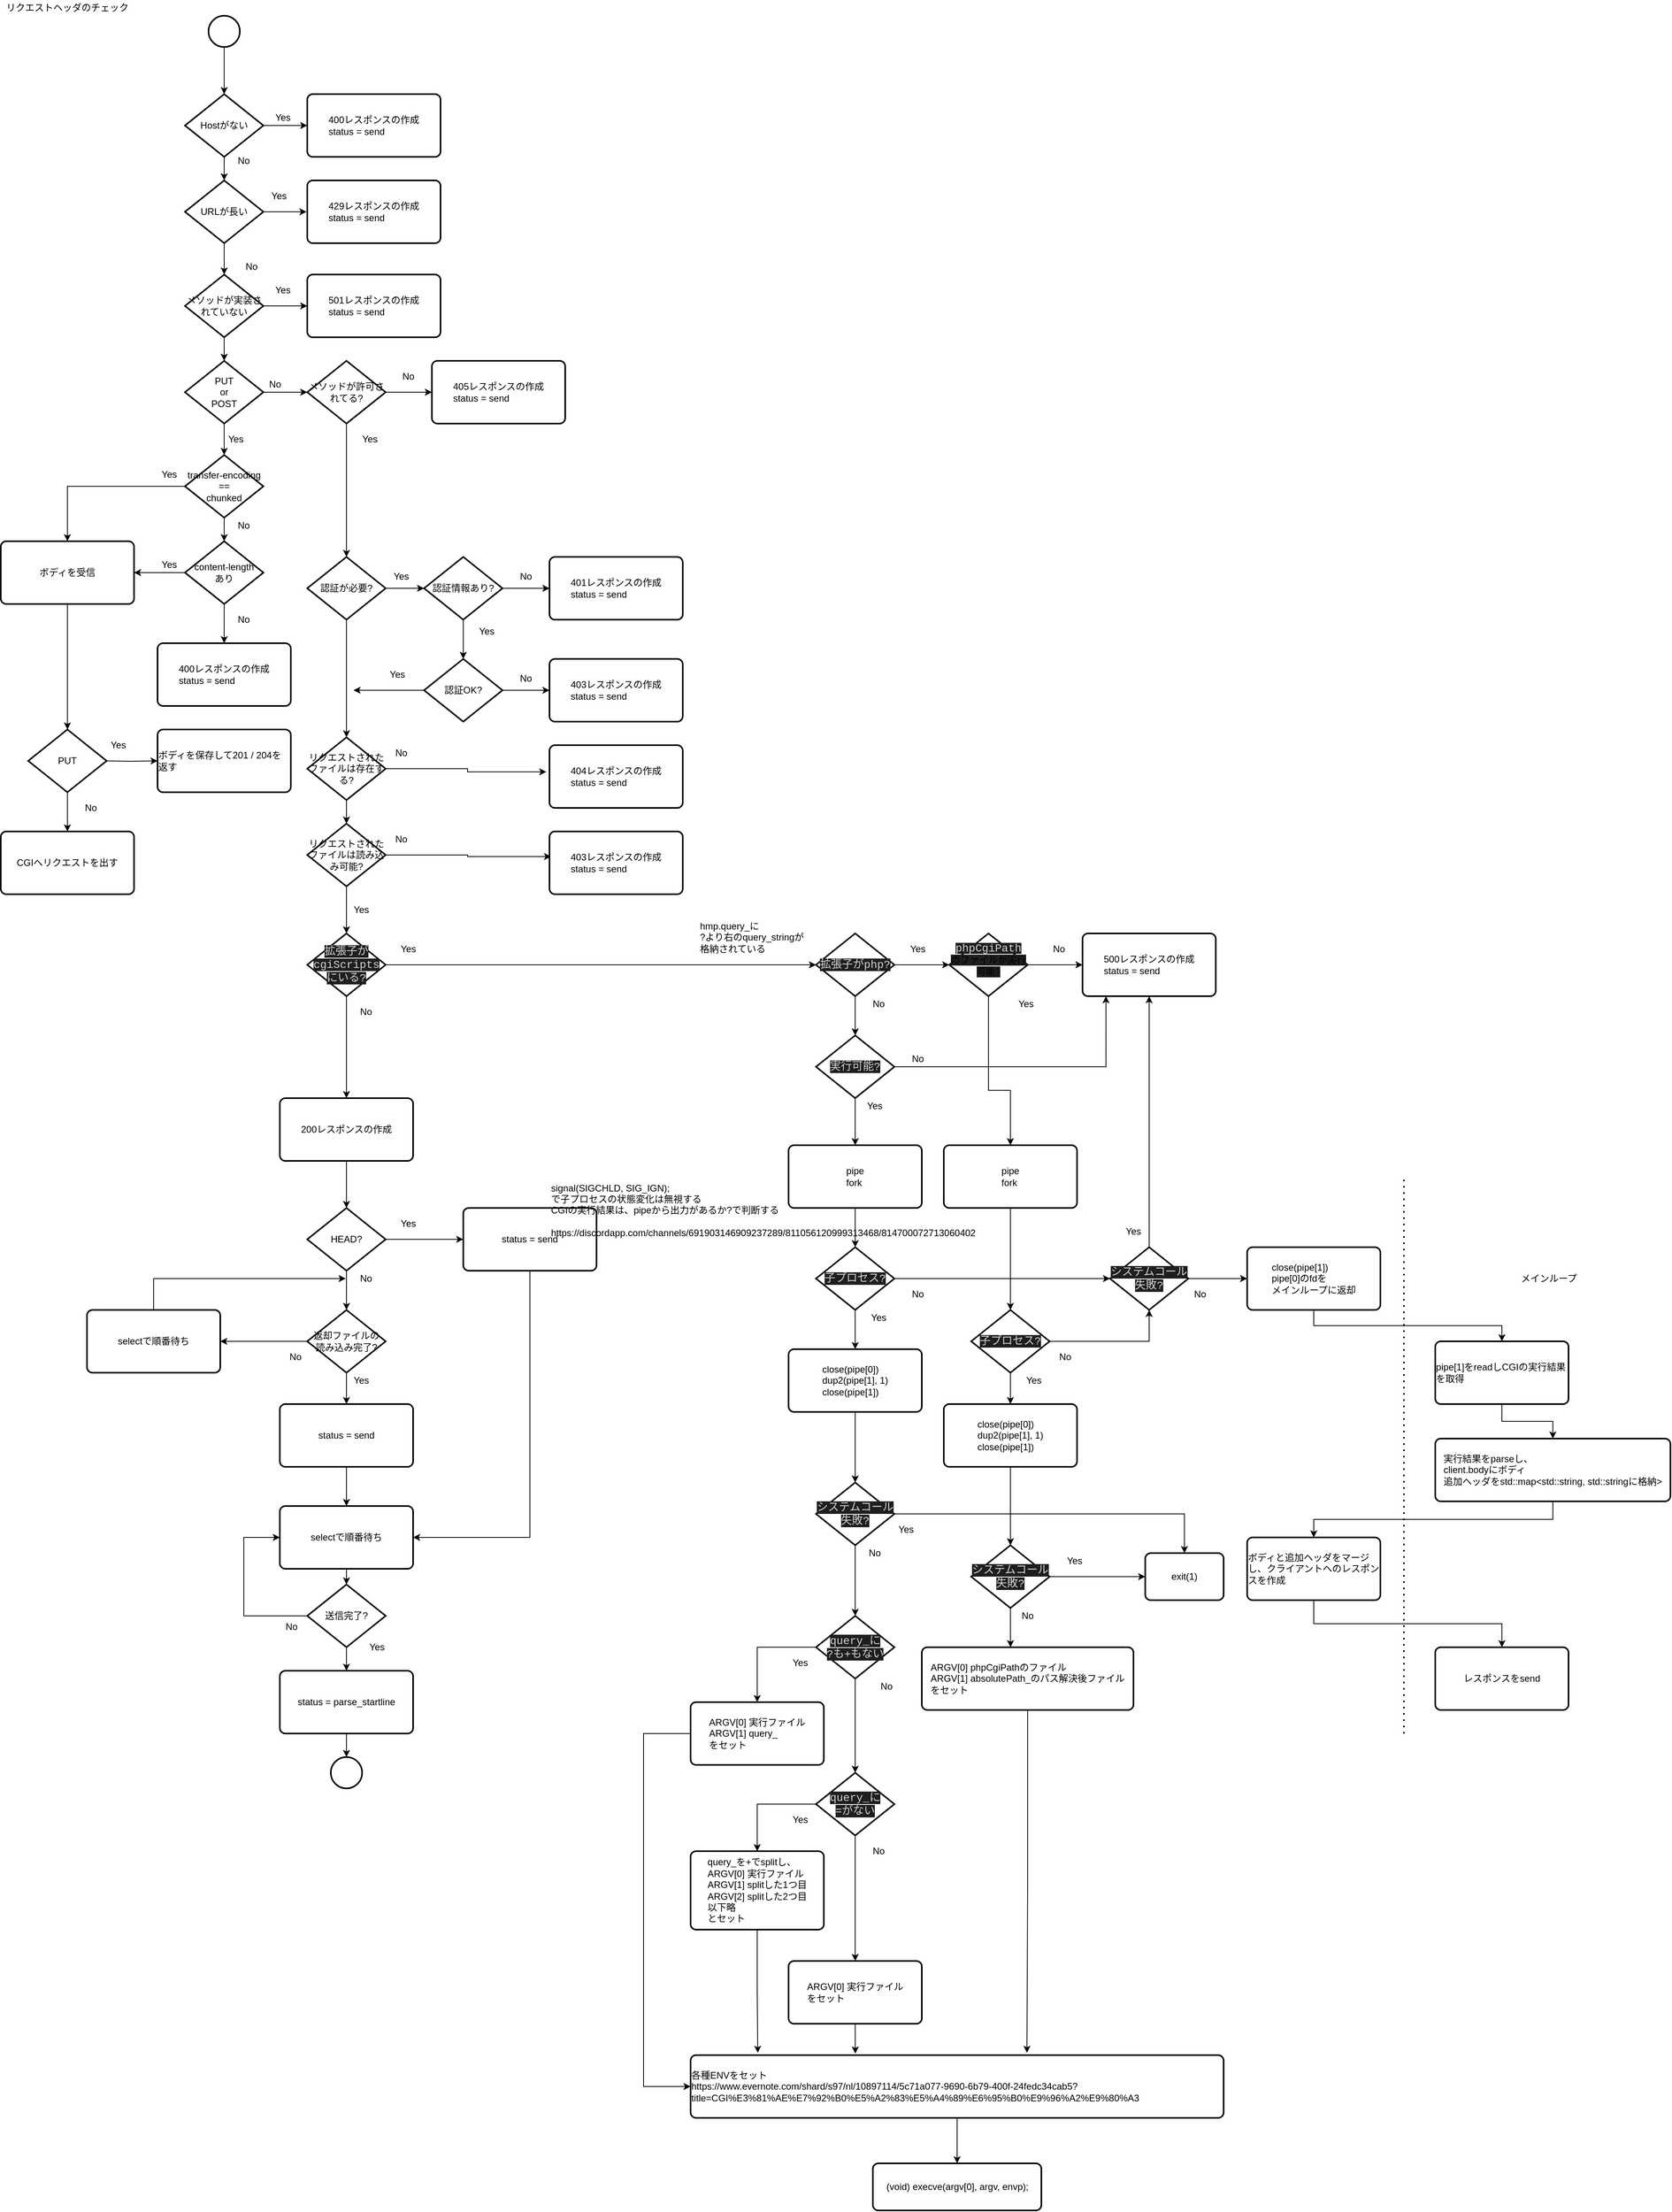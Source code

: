 <mxfile>
    <diagram id="7Dp7fj-q-drOkYfYIY8g" name="ページ1">
        <mxGraphModel dx="534" dy="732" grid="1" gridSize="10" guides="1" tooltips="1" connect="1" arrows="1" fold="1" page="1" pageScale="1" pageWidth="827" pageHeight="1169" math="0" shadow="0">
            <root>
                <mxCell id="0"/>
                <mxCell id="1" parent="0"/>
                <mxCell id="5" style="edgeStyle=orthogonalEdgeStyle;rounded=0;orthogonalLoop=1;jettySize=auto;html=1;exitX=0.5;exitY=1;exitDx=0;exitDy=0;exitPerimeter=0;entryX=0.5;entryY=0;entryDx=0;entryDy=0;" parent="1" source="6" edge="1">
                    <mxGeometry relative="1" as="geometry">
                        <mxPoint x="1135" y="240" as="targetPoint"/>
                    </mxGeometry>
                </mxCell>
                <mxCell id="31" style="edgeStyle=orthogonalEdgeStyle;rounded=0;orthogonalLoop=1;jettySize=auto;html=1;entryX=0;entryY=0.5;entryDx=0;entryDy=0;" parent="1" source="6" target="30" edge="1">
                    <mxGeometry relative="1" as="geometry"/>
                </mxCell>
                <mxCell id="6" value="Hostがない" style="strokeWidth=2;html=1;shape=mxgraph.flowchart.decision;whiteSpace=wrap;" parent="1" vertex="1">
                    <mxGeometry x="1085" y="130" width="100" height="80" as="geometry"/>
                </mxCell>
                <mxCell id="9" style="edgeStyle=orthogonalEdgeStyle;rounded=0;orthogonalLoop=1;jettySize=auto;html=1;exitX=1;exitY=0.5;exitDx=0;exitDy=0;exitPerimeter=0;entryX=0;entryY=0.5;entryDx=0;entryDy=0;" parent="1" source="11" edge="1">
                    <mxGeometry relative="1" as="geometry">
                        <mxPoint x="1241" y="510" as="targetPoint"/>
                    </mxGeometry>
                </mxCell>
                <mxCell id="10" style="edgeStyle=orthogonalEdgeStyle;rounded=0;orthogonalLoop=1;jettySize=auto;html=1;exitX=0.5;exitY=1;exitDx=0;exitDy=0;exitPerimeter=0;entryX=0.5;entryY=0;entryDx=0;entryDy=0;entryPerimeter=0;" parent="1" source="11" target="22" edge="1">
                    <mxGeometry relative="1" as="geometry"/>
                </mxCell>
                <mxCell id="11" value="PUT&lt;br&gt;or&lt;br&gt;POST" style="strokeWidth=2;html=1;shape=mxgraph.flowchart.decision;whiteSpace=wrap;" parent="1" vertex="1">
                    <mxGeometry x="1085" y="470" width="100" height="80" as="geometry"/>
                </mxCell>
                <mxCell id="12" value="Yes" style="text;html=1;strokeColor=none;fillColor=none;align=center;verticalAlign=middle;whiteSpace=wrap;rounded=0;" parent="1" vertex="1">
                    <mxGeometry x="1045" y="605" width="40" height="20" as="geometry"/>
                </mxCell>
                <mxCell id="14" value="No" style="text;html=1;strokeColor=none;fillColor=none;align=center;verticalAlign=middle;whiteSpace=wrap;rounded=0;" parent="1" vertex="1">
                    <mxGeometry x="1140" y="670" width="40" height="20" as="geometry"/>
                </mxCell>
                <mxCell id="15" value="&lt;div style=&quot;text-align: left&quot;&gt;ボディを保存して201 / 204を返す&lt;/div&gt;" style="rounded=1;whiteSpace=wrap;html=1;absoluteArcSize=1;arcSize=14;strokeWidth=2;" parent="1" vertex="1">
                    <mxGeometry x="1050" y="940" width="170" height="80" as="geometry"/>
                </mxCell>
                <mxCell id="16" value="Yes" style="text;html=1;strokeColor=none;fillColor=none;align=center;verticalAlign=middle;whiteSpace=wrap;rounded=0;" parent="1" vertex="1">
                    <mxGeometry x="1190" y="150" width="40" height="20" as="geometry"/>
                </mxCell>
                <mxCell id="17" value="No" style="text;html=1;strokeColor=none;fillColor=none;align=center;verticalAlign=middle;whiteSpace=wrap;rounded=0;" parent="1" vertex="1">
                    <mxGeometry x="1140" y="205" width="40" height="20" as="geometry"/>
                </mxCell>
                <mxCell id="20" style="edgeStyle=orthogonalEdgeStyle;rounded=0;orthogonalLoop=1;jettySize=auto;html=1;entryX=0;entryY=0.5;entryDx=0;entryDy=0;" parent="1" target="15" edge="1">
                    <mxGeometry relative="1" as="geometry">
                        <mxPoint x="980" y="980" as="sourcePoint"/>
                    </mxGeometry>
                </mxCell>
                <mxCell id="21" style="edgeStyle=orthogonalEdgeStyle;rounded=0;orthogonalLoop=1;jettySize=auto;html=1;entryX=0.5;entryY=0;entryDx=0;entryDy=0;" parent="1" source="22" target="23" edge="1">
                    <mxGeometry relative="1" as="geometry"/>
                </mxCell>
                <mxCell id="33" style="edgeStyle=orthogonalEdgeStyle;rounded=0;orthogonalLoop=1;jettySize=auto;html=1;exitX=0.5;exitY=1;exitDx=0;exitDy=0;exitPerimeter=0;entryX=0.5;entryY=0;entryDx=0;entryDy=0;entryPerimeter=0;" parent="1" source="22" target="32" edge="1">
                    <mxGeometry relative="1" as="geometry"/>
                </mxCell>
                <mxCell id="22" value="transfer-encoding&lt;br&gt;==&lt;br&gt;chunked" style="strokeWidth=2;html=1;shape=mxgraph.flowchart.decision;whiteSpace=wrap;" parent="1" vertex="1">
                    <mxGeometry x="1085" y="590" width="100" height="80" as="geometry"/>
                </mxCell>
                <mxCell id="41" style="edgeStyle=orthogonalEdgeStyle;rounded=0;orthogonalLoop=1;jettySize=auto;html=1;exitX=0.5;exitY=1;exitDx=0;exitDy=0;entryX=0.5;entryY=0;entryDx=0;entryDy=0;entryPerimeter=0;" parent="1" source="23" target="40" edge="1">
                    <mxGeometry relative="1" as="geometry"/>
                </mxCell>
                <mxCell id="23" value="&lt;div style=&quot;text-align: left&quot;&gt;ボディを受信&lt;/div&gt;" style="rounded=1;whiteSpace=wrap;html=1;absoluteArcSize=1;arcSize=14;strokeWidth=2;" parent="1" vertex="1">
                    <mxGeometry x="850" y="700" width="170" height="80" as="geometry"/>
                </mxCell>
                <mxCell id="24" value="Yes" style="text;html=1;strokeColor=none;fillColor=none;align=center;verticalAlign=middle;whiteSpace=wrap;rounded=0;" parent="1" vertex="1">
                    <mxGeometry x="1130" y="560" width="40" height="20" as="geometry"/>
                </mxCell>
                <mxCell id="25" value="No" style="text;html=1;strokeColor=none;fillColor=none;align=center;verticalAlign=middle;whiteSpace=wrap;rounded=0;" parent="1" vertex="1">
                    <mxGeometry x="1180" y="490" width="40" height="20" as="geometry"/>
                </mxCell>
                <mxCell id="26" value="リクエストヘッダのチェック" style="text;html=1;strokeColor=none;fillColor=none;align=center;verticalAlign=middle;whiteSpace=wrap;rounded=0;" parent="1" vertex="1">
                    <mxGeometry x="850" y="10" width="170" height="20" as="geometry"/>
                </mxCell>
                <mxCell id="29" style="edgeStyle=orthogonalEdgeStyle;rounded=0;orthogonalLoop=1;jettySize=auto;html=1;exitX=0.5;exitY=1;exitDx=0;exitDy=0;exitPerimeter=0;entryX=0.5;entryY=0;entryDx=0;entryDy=0;entryPerimeter=0;" parent="1" source="27" target="6" edge="1">
                    <mxGeometry relative="1" as="geometry"/>
                </mxCell>
                <mxCell id="27" value="" style="strokeWidth=2;html=1;shape=mxgraph.flowchart.start_2;whiteSpace=wrap;" parent="1" vertex="1">
                    <mxGeometry x="1115" y="30" width="40" height="40" as="geometry"/>
                </mxCell>
                <mxCell id="30" value="&lt;div style=&quot;text-align: left&quot;&gt;400レスポンスの作成&lt;/div&gt;&lt;div style=&quot;text-align: left&quot;&gt;status =&amp;nbsp;send&lt;/div&gt;" style="rounded=1;whiteSpace=wrap;html=1;absoluteArcSize=1;arcSize=14;strokeWidth=2;" parent="1" vertex="1">
                    <mxGeometry x="1241" y="130" width="170" height="80" as="geometry"/>
                </mxCell>
                <mxCell id="34" style="edgeStyle=orthogonalEdgeStyle;rounded=0;orthogonalLoop=1;jettySize=auto;html=1;exitX=0;exitY=0.5;exitDx=0;exitDy=0;exitPerimeter=0;entryX=1;entryY=0.5;entryDx=0;entryDy=0;" parent="1" source="32" target="23" edge="1">
                    <mxGeometry relative="1" as="geometry"/>
                </mxCell>
                <mxCell id="38" style="edgeStyle=orthogonalEdgeStyle;rounded=0;orthogonalLoop=1;jettySize=auto;html=1;exitX=0.5;exitY=1;exitDx=0;exitDy=0;exitPerimeter=0;entryX=0.5;entryY=0;entryDx=0;entryDy=0;" parent="1" source="32" target="37" edge="1">
                    <mxGeometry relative="1" as="geometry"/>
                </mxCell>
                <mxCell id="32" value="content-length&lt;br&gt;あり" style="strokeWidth=2;html=1;shape=mxgraph.flowchart.decision;whiteSpace=wrap;" parent="1" vertex="1">
                    <mxGeometry x="1085" y="700" width="100" height="80" as="geometry"/>
                </mxCell>
                <mxCell id="35" value="Yes" style="text;html=1;strokeColor=none;fillColor=none;align=center;verticalAlign=middle;whiteSpace=wrap;rounded=0;" parent="1" vertex="1">
                    <mxGeometry x="1045" y="720" width="40" height="20" as="geometry"/>
                </mxCell>
                <mxCell id="36" value="No" style="text;html=1;strokeColor=none;fillColor=none;align=center;verticalAlign=middle;whiteSpace=wrap;rounded=0;" parent="1" vertex="1">
                    <mxGeometry x="1140" y="790" width="40" height="20" as="geometry"/>
                </mxCell>
                <mxCell id="37" value="&lt;div style=&quot;text-align: left&quot;&gt;400レスポンスの作成&lt;/div&gt;&lt;div style=&quot;text-align: left&quot;&gt;status =&amp;nbsp;send&lt;/div&gt;" style="rounded=1;whiteSpace=wrap;html=1;absoluteArcSize=1;arcSize=14;strokeWidth=2;" parent="1" vertex="1">
                    <mxGeometry x="1050" y="830" width="170" height="80" as="geometry"/>
                </mxCell>
                <mxCell id="44" style="edgeStyle=orthogonalEdgeStyle;rounded=0;orthogonalLoop=1;jettySize=auto;html=1;exitX=0.5;exitY=1;exitDx=0;exitDy=0;exitPerimeter=0;" parent="1" source="40" edge="1">
                    <mxGeometry relative="1" as="geometry">
                        <mxPoint x="935" y="1070" as="targetPoint"/>
                    </mxGeometry>
                </mxCell>
                <mxCell id="40" value="PUT" style="strokeWidth=2;html=1;shape=mxgraph.flowchart.decision;whiteSpace=wrap;" parent="1" vertex="1">
                    <mxGeometry x="885" y="940" width="100" height="80" as="geometry"/>
                </mxCell>
                <mxCell id="42" value="Yes" style="text;html=1;strokeColor=none;fillColor=none;align=center;verticalAlign=middle;whiteSpace=wrap;rounded=0;" parent="1" vertex="1">
                    <mxGeometry x="980" y="950" width="40" height="20" as="geometry"/>
                </mxCell>
                <mxCell id="43" value="No" style="text;html=1;strokeColor=none;fillColor=none;align=center;verticalAlign=middle;whiteSpace=wrap;rounded=0;" parent="1" vertex="1">
                    <mxGeometry x="945" y="1030" width="40" height="20" as="geometry"/>
                </mxCell>
                <mxCell id="45" value="&lt;div style=&quot;text-align: left&quot;&gt;CGIへリクエストを出す&lt;/div&gt;" style="rounded=1;whiteSpace=wrap;html=1;absoluteArcSize=1;arcSize=14;strokeWidth=2;" parent="1" vertex="1">
                    <mxGeometry x="850" y="1070" width="170" height="80" as="geometry"/>
                </mxCell>
                <mxCell id="89" style="edgeStyle=orthogonalEdgeStyle;rounded=0;orthogonalLoop=1;jettySize=auto;html=1;exitX=0.5;exitY=1;exitDx=0;exitDy=0;exitPerimeter=0;" parent="1" source="55" target="88" edge="1">
                    <mxGeometry relative="1" as="geometry"/>
                </mxCell>
                <mxCell id="55" value="認証が必要?" style="strokeWidth=2;html=1;shape=mxgraph.flowchart.decision;whiteSpace=wrap;" parent="1" vertex="1">
                    <mxGeometry x="1241" y="720" width="100" height="80" as="geometry"/>
                </mxCell>
                <mxCell id="56" value="&lt;div style=&quot;text-align: left&quot;&gt;401レスポンスの作成&lt;/div&gt;&lt;div style=&quot;text-align: left&quot;&gt;status =&amp;nbsp;send&lt;/div&gt;" style="rounded=1;whiteSpace=wrap;html=1;absoluteArcSize=1;arcSize=14;strokeWidth=2;" parent="1" vertex="1">
                    <mxGeometry x="1550" y="720" width="170" height="80" as="geometry"/>
                </mxCell>
                <mxCell id="63" style="edgeStyle=orthogonalEdgeStyle;rounded=0;orthogonalLoop=1;jettySize=auto;html=1;exitX=1;exitY=0.5;exitDx=0;exitDy=0;exitPerimeter=0;entryX=0;entryY=0.5;entryDx=0;entryDy=0;" parent="1" source="58" target="56" edge="1">
                    <mxGeometry relative="1" as="geometry"/>
                </mxCell>
                <mxCell id="66" style="edgeStyle=orthogonalEdgeStyle;rounded=0;orthogonalLoop=1;jettySize=auto;html=1;exitX=0.5;exitY=1;exitDx=0;exitDy=0;exitPerimeter=0;entryX=0.5;entryY=0;entryDx=0;entryDy=0;entryPerimeter=0;" parent="1" source="58" target="65" edge="1">
                    <mxGeometry relative="1" as="geometry"/>
                </mxCell>
                <mxCell id="58" value="認証情報あり?" style="strokeWidth=2;html=1;shape=mxgraph.flowchart.decision;whiteSpace=wrap;" parent="1" vertex="1">
                    <mxGeometry x="1390" y="720" width="100" height="80" as="geometry"/>
                </mxCell>
                <mxCell id="61" value="" style="edgeStyle=orthogonalEdgeStyle;rounded=0;orthogonalLoop=1;jettySize=auto;html=1;" parent="1" source="55" target="58" edge="1">
                    <mxGeometry relative="1" as="geometry"/>
                </mxCell>
                <mxCell id="60" value="Yes" style="text;html=1;strokeColor=none;fillColor=none;align=center;verticalAlign=middle;whiteSpace=wrap;rounded=0;" parent="1" vertex="1">
                    <mxGeometry x="1341" y="735" width="40" height="20" as="geometry"/>
                </mxCell>
                <mxCell id="62" value="No" style="text;html=1;strokeColor=none;fillColor=none;align=center;verticalAlign=middle;whiteSpace=wrap;rounded=0;" parent="1" vertex="1">
                    <mxGeometry x="1500" y="735" width="40" height="20" as="geometry"/>
                </mxCell>
                <mxCell id="64" value="Yes" style="text;html=1;strokeColor=none;fillColor=none;align=center;verticalAlign=middle;whiteSpace=wrap;rounded=0;" parent="1" vertex="1">
                    <mxGeometry x="1450" y="805" width="40" height="20" as="geometry"/>
                </mxCell>
                <mxCell id="69" style="edgeStyle=orthogonalEdgeStyle;rounded=0;orthogonalLoop=1;jettySize=auto;html=1;exitX=1;exitY=0.5;exitDx=0;exitDy=0;exitPerimeter=0;entryX=0;entryY=0.5;entryDx=0;entryDy=0;" parent="1" source="65" target="68" edge="1">
                    <mxGeometry relative="1" as="geometry"/>
                </mxCell>
                <mxCell id="132" style="edgeStyle=orthogonalEdgeStyle;rounded=0;orthogonalLoop=1;jettySize=auto;html=1;exitX=0;exitY=0.5;exitDx=0;exitDy=0;exitPerimeter=0;" parent="1" source="65" edge="1">
                    <mxGeometry relative="1" as="geometry">
                        <mxPoint x="1300" y="890" as="targetPoint"/>
                    </mxGeometry>
                </mxCell>
                <mxCell id="65" value="認証OK?" style="strokeWidth=2;html=1;shape=mxgraph.flowchart.decision;whiteSpace=wrap;" parent="1" vertex="1">
                    <mxGeometry x="1390" y="850" width="100" height="80" as="geometry"/>
                </mxCell>
                <mxCell id="67" value="No" style="text;html=1;strokeColor=none;fillColor=none;align=center;verticalAlign=middle;whiteSpace=wrap;rounded=0;" parent="1" vertex="1">
                    <mxGeometry x="1500" y="865" width="40" height="20" as="geometry"/>
                </mxCell>
                <mxCell id="68" value="&lt;div style=&quot;text-align: left&quot;&gt;403レスポンスの作成&lt;/div&gt;&lt;div style=&quot;text-align: left&quot;&gt;status =&amp;nbsp;send&lt;/div&gt;" style="rounded=1;whiteSpace=wrap;html=1;absoluteArcSize=1;arcSize=14;strokeWidth=2;" parent="1" vertex="1">
                    <mxGeometry x="1550" y="850" width="170" height="80" as="geometry"/>
                </mxCell>
                <mxCell id="73" style="edgeStyle=orthogonalEdgeStyle;rounded=0;orthogonalLoop=1;jettySize=auto;html=1;exitX=1;exitY=0.5;exitDx=0;exitDy=0;exitPerimeter=0;entryX=0;entryY=0.5;entryDx=0;entryDy=0;" parent="1" source="70" target="72" edge="1">
                    <mxGeometry relative="1" as="geometry"/>
                </mxCell>
                <mxCell id="80" style="edgeStyle=orthogonalEdgeStyle;rounded=0;orthogonalLoop=1;jettySize=auto;html=1;exitX=0.5;exitY=1;exitDx=0;exitDy=0;exitPerimeter=0;entryX=0.5;entryY=0;entryDx=0;entryDy=0;entryPerimeter=0;" parent="1" source="70" target="55" edge="1">
                    <mxGeometry relative="1" as="geometry">
                        <mxPoint x="1291" y="580" as="targetPoint"/>
                    </mxGeometry>
                </mxCell>
                <mxCell id="70" value="メソッドが許可されてる?" style="strokeWidth=2;html=1;shape=mxgraph.flowchart.decision;whiteSpace=wrap;" parent="1" vertex="1">
                    <mxGeometry x="1241" y="470" width="100" height="80" as="geometry"/>
                </mxCell>
                <mxCell id="71" value="No" style="text;html=1;strokeColor=none;fillColor=none;align=center;verticalAlign=middle;whiteSpace=wrap;rounded=0;" parent="1" vertex="1">
                    <mxGeometry x="1350" y="480" width="40" height="20" as="geometry"/>
                </mxCell>
                <mxCell id="72" value="&lt;div style=&quot;text-align: left&quot;&gt;405レスポンスの作成&lt;/div&gt;&lt;div style=&quot;text-align: left&quot;&gt;status =&amp;nbsp;send&lt;/div&gt;" style="rounded=1;whiteSpace=wrap;html=1;absoluteArcSize=1;arcSize=14;strokeWidth=2;" parent="1" vertex="1">
                    <mxGeometry x="1400" y="470" width="170" height="80" as="geometry"/>
                </mxCell>
                <mxCell id="78" style="edgeStyle=orthogonalEdgeStyle;rounded=0;orthogonalLoop=1;jettySize=auto;html=1;exitX=1;exitY=0.5;exitDx=0;exitDy=0;exitPerimeter=0;" parent="1" source="74" edge="1">
                    <mxGeometry relative="1" as="geometry">
                        <mxPoint x="1240" y="280" as="targetPoint"/>
                    </mxGeometry>
                </mxCell>
                <mxCell id="79" style="edgeStyle=orthogonalEdgeStyle;rounded=0;orthogonalLoop=1;jettySize=auto;html=1;exitX=0.5;exitY=1;exitDx=0;exitDy=0;exitPerimeter=0;" parent="1" source="74" edge="1">
                    <mxGeometry relative="1" as="geometry">
                        <mxPoint x="1135" y="360" as="targetPoint"/>
                    </mxGeometry>
                </mxCell>
                <mxCell id="74" value="URLが長い" style="strokeWidth=2;html=1;shape=mxgraph.flowchart.decision;whiteSpace=wrap;" parent="1" vertex="1">
                    <mxGeometry x="1085" y="240" width="100" height="80" as="geometry"/>
                </mxCell>
                <mxCell id="75" value="&lt;div style=&quot;text-align: left&quot;&gt;429レスポンスの作成&lt;/div&gt;&lt;div style=&quot;text-align: left&quot;&gt;status =&amp;nbsp;send&lt;/div&gt;" style="rounded=1;whiteSpace=wrap;html=1;absoluteArcSize=1;arcSize=14;strokeWidth=2;" parent="1" vertex="1">
                    <mxGeometry x="1241" y="240" width="170" height="80" as="geometry"/>
                </mxCell>
                <mxCell id="76" value="Yes" style="text;html=1;strokeColor=none;fillColor=none;align=center;verticalAlign=middle;whiteSpace=wrap;rounded=0;" parent="1" vertex="1">
                    <mxGeometry x="1185" y="250" width="40" height="20" as="geometry"/>
                </mxCell>
                <mxCell id="85" style="edgeStyle=orthogonalEdgeStyle;rounded=0;orthogonalLoop=1;jettySize=auto;html=1;exitX=1;exitY=0.5;exitDx=0;exitDy=0;exitPerimeter=0;entryX=0;entryY=0.5;entryDx=0;entryDy=0;" parent="1" source="81" target="84" edge="1">
                    <mxGeometry relative="1" as="geometry"/>
                </mxCell>
                <mxCell id="86" style="edgeStyle=orthogonalEdgeStyle;rounded=0;orthogonalLoop=1;jettySize=auto;html=1;exitX=0.5;exitY=1;exitDx=0;exitDy=0;exitPerimeter=0;entryX=0.5;entryY=0;entryDx=0;entryDy=0;entryPerimeter=0;" parent="1" source="81" target="11" edge="1">
                    <mxGeometry relative="1" as="geometry"/>
                </mxCell>
                <mxCell id="81" value="メソッドが実装されていない" style="strokeWidth=2;html=1;shape=mxgraph.flowchart.decision;whiteSpace=wrap;" parent="1" vertex="1">
                    <mxGeometry x="1085" y="360" width="100" height="80" as="geometry"/>
                </mxCell>
                <mxCell id="82" value="Yes" style="text;html=1;strokeColor=none;fillColor=none;align=center;verticalAlign=middle;whiteSpace=wrap;rounded=0;" parent="1" vertex="1">
                    <mxGeometry x="1190" y="370" width="40" height="20" as="geometry"/>
                </mxCell>
                <mxCell id="83" value="No" style="text;html=1;strokeColor=none;fillColor=none;align=center;verticalAlign=middle;whiteSpace=wrap;rounded=0;" parent="1" vertex="1">
                    <mxGeometry x="1150" y="340" width="40" height="20" as="geometry"/>
                </mxCell>
                <mxCell id="84" value="&lt;div style=&quot;text-align: left&quot;&gt;501レスポンスの作成&lt;/div&gt;&lt;div style=&quot;text-align: left&quot;&gt;status =&amp;nbsp;send&lt;/div&gt;" style="rounded=1;whiteSpace=wrap;html=1;absoluteArcSize=1;arcSize=14;strokeWidth=2;" parent="1" vertex="1">
                    <mxGeometry x="1241" y="360" width="170" height="80" as="geometry"/>
                </mxCell>
                <mxCell id="92" style="edgeStyle=orthogonalEdgeStyle;rounded=0;orthogonalLoop=1;jettySize=auto;html=1;exitX=1;exitY=0.5;exitDx=0;exitDy=0;exitPerimeter=0;entryX=-0.024;entryY=0.425;entryDx=0;entryDy=0;entryPerimeter=0;" parent="1" source="88" target="90" edge="1">
                    <mxGeometry relative="1" as="geometry"/>
                </mxCell>
                <mxCell id="93" style="edgeStyle=orthogonalEdgeStyle;rounded=0;orthogonalLoop=1;jettySize=auto;html=1;exitX=0.5;exitY=1;exitDx=0;exitDy=0;exitPerimeter=0;entryX=0.5;entryY=0;entryDx=0;entryDy=0;entryPerimeter=0;" parent="1" source="88" target="91" edge="1">
                    <mxGeometry relative="1" as="geometry"/>
                </mxCell>
                <mxCell id="88" value="リクエストされたファイルは存在する?" style="strokeWidth=2;html=1;shape=mxgraph.flowchart.decision;whiteSpace=wrap;" parent="1" vertex="1">
                    <mxGeometry x="1241" y="950" width="100" height="80" as="geometry"/>
                </mxCell>
                <mxCell id="90" value="&lt;div style=&quot;text-align: left&quot;&gt;404レスポンスの作成&lt;/div&gt;&lt;div style=&quot;text-align: left&quot;&gt;status =&amp;nbsp;send&lt;/div&gt;" style="rounded=1;whiteSpace=wrap;html=1;absoluteArcSize=1;arcSize=14;strokeWidth=2;" parent="1" vertex="1">
                    <mxGeometry x="1550" y="960" width="170" height="80" as="geometry"/>
                </mxCell>
                <mxCell id="97" style="edgeStyle=orthogonalEdgeStyle;rounded=0;orthogonalLoop=1;jettySize=auto;html=1;exitX=1;exitY=0.5;exitDx=0;exitDy=0;exitPerimeter=0;entryX=0.012;entryY=0.4;entryDx=0;entryDy=0;entryPerimeter=0;" parent="1" source="91" target="96" edge="1">
                    <mxGeometry relative="1" as="geometry"/>
                </mxCell>
                <mxCell id="99" style="edgeStyle=orthogonalEdgeStyle;rounded=0;orthogonalLoop=1;jettySize=auto;html=1;exitX=0.5;exitY=1;exitDx=0;exitDy=0;exitPerimeter=0;" parent="1" source="134" target="134" edge="1">
                    <mxGeometry relative="1" as="geometry"/>
                </mxCell>
                <mxCell id="91" value="リクエストされたファイルは読み込み可能?" style="strokeWidth=2;html=1;shape=mxgraph.flowchart.decision;whiteSpace=wrap;" parent="1" vertex="1">
                    <mxGeometry x="1241" y="1060" width="100" height="80" as="geometry"/>
                </mxCell>
                <mxCell id="94" value="No" style="text;html=1;strokeColor=none;fillColor=none;align=center;verticalAlign=middle;whiteSpace=wrap;rounded=0;" parent="1" vertex="1">
                    <mxGeometry x="1341" y="960" width="40" height="20" as="geometry"/>
                </mxCell>
                <mxCell id="95" value="No" style="text;html=1;strokeColor=none;fillColor=none;align=center;verticalAlign=middle;whiteSpace=wrap;rounded=0;" parent="1" vertex="1">
                    <mxGeometry x="1341" y="1070" width="40" height="20" as="geometry"/>
                </mxCell>
                <mxCell id="96" value="&lt;div style=&quot;text-align: left&quot;&gt;403レスポンスの作成&lt;/div&gt;&lt;div style=&quot;text-align: left&quot;&gt;status =&amp;nbsp;send&lt;/div&gt;" style="rounded=1;whiteSpace=wrap;html=1;absoluteArcSize=1;arcSize=14;strokeWidth=2;" parent="1" vertex="1">
                    <mxGeometry x="1550" y="1070" width="170" height="80" as="geometry"/>
                </mxCell>
                <mxCell id="105" style="edgeStyle=orthogonalEdgeStyle;rounded=0;orthogonalLoop=1;jettySize=auto;html=1;exitX=0.5;exitY=1;exitDx=0;exitDy=0;entryX=0.5;entryY=0;entryDx=0;entryDy=0;entryPerimeter=0;" parent="1" source="98" target="124" edge="1">
                    <mxGeometry relative="1" as="geometry">
                        <mxPoint x="1291" y="1570" as="targetPoint"/>
                    </mxGeometry>
                </mxCell>
                <mxCell id="98" value="&lt;div style=&quot;text-align: left&quot;&gt;200レスポンスの作成&lt;/div&gt;" style="rounded=1;whiteSpace=wrap;html=1;absoluteArcSize=1;arcSize=14;strokeWidth=2;" parent="1" vertex="1">
                    <mxGeometry x="1206" y="1410" width="170" height="80" as="geometry"/>
                </mxCell>
                <mxCell id="100" value="Yes" style="text;html=1;strokeColor=none;fillColor=none;align=center;verticalAlign=middle;whiteSpace=wrap;rounded=0;" parent="1" vertex="1">
                    <mxGeometry x="1290" y="1160" width="40" height="20" as="geometry"/>
                </mxCell>
                <mxCell id="107" style="edgeStyle=orthogonalEdgeStyle;rounded=0;orthogonalLoop=1;jettySize=auto;html=1;exitX=0;exitY=0.5;exitDx=0;exitDy=0;exitPerimeter=0;entryX=1;entryY=0.5;entryDx=0;entryDy=0;" parent="1" source="101" target="106" edge="1">
                    <mxGeometry relative="1" as="geometry"/>
                </mxCell>
                <mxCell id="110" style="edgeStyle=orthogonalEdgeStyle;rounded=0;orthogonalLoop=1;jettySize=auto;html=1;exitX=0.5;exitY=1;exitDx=0;exitDy=0;exitPerimeter=0;entryX=0.5;entryY=0;entryDx=0;entryDy=0;" parent="1" source="101" target="109" edge="1">
                    <mxGeometry relative="1" as="geometry"/>
                </mxCell>
                <mxCell id="101" value="返却ファイルの&lt;br&gt;読み込み完了?" style="strokeWidth=2;html=1;shape=mxgraph.flowchart.decision;whiteSpace=wrap;" parent="1" vertex="1">
                    <mxGeometry x="1241" y="1680" width="100" height="80" as="geometry"/>
                </mxCell>
                <mxCell id="102" value="Yes" style="text;html=1;strokeColor=none;fillColor=none;align=center;verticalAlign=middle;whiteSpace=wrap;rounded=0;" parent="1" vertex="1">
                    <mxGeometry x="1290" y="1760" width="40" height="20" as="geometry"/>
                </mxCell>
                <mxCell id="103" value="No" style="text;html=1;strokeColor=none;fillColor=none;align=center;verticalAlign=middle;whiteSpace=wrap;rounded=0;" parent="1" vertex="1">
                    <mxGeometry x="1206" y="1730" width="40" height="20" as="geometry"/>
                </mxCell>
                <mxCell id="108" style="edgeStyle=orthogonalEdgeStyle;rounded=0;orthogonalLoop=1;jettySize=auto;html=1;exitX=0.5;exitY=0;exitDx=0;exitDy=0;" parent="1" source="106" edge="1">
                    <mxGeometry relative="1" as="geometry">
                        <mxPoint x="1290" y="1640" as="targetPoint"/>
                        <Array as="points">
                            <mxPoint x="1045" y="1640"/>
                            <mxPoint x="1241" y="1640"/>
                        </Array>
                    </mxGeometry>
                </mxCell>
                <mxCell id="106" value="&lt;div style=&quot;text-align: left&quot;&gt;selectで順番待ち&lt;/div&gt;" style="rounded=1;whiteSpace=wrap;html=1;absoluteArcSize=1;arcSize=14;strokeWidth=2;" parent="1" vertex="1">
                    <mxGeometry x="960" y="1680" width="170" height="80" as="geometry"/>
                </mxCell>
                <mxCell id="112" style="edgeStyle=orthogonalEdgeStyle;rounded=0;orthogonalLoop=1;jettySize=auto;html=1;exitX=0.5;exitY=1;exitDx=0;exitDy=0;entryX=0.5;entryY=0;entryDx=0;entryDy=0;" parent="1" source="109" target="111" edge="1">
                    <mxGeometry relative="1" as="geometry"/>
                </mxCell>
                <mxCell id="109" value="&lt;div style=&quot;text-align: left&quot;&gt;&lt;span&gt;status = send&lt;/span&gt;&lt;br&gt;&lt;/div&gt;" style="rounded=1;whiteSpace=wrap;html=1;absoluteArcSize=1;arcSize=14;strokeWidth=2;" parent="1" vertex="1">
                    <mxGeometry x="1206" y="1800" width="170" height="80" as="geometry"/>
                </mxCell>
                <mxCell id="117" style="edgeStyle=orthogonalEdgeStyle;rounded=0;orthogonalLoop=1;jettySize=auto;html=1;exitX=0.5;exitY=1;exitDx=0;exitDy=0;entryX=0.5;entryY=0;entryDx=0;entryDy=0;entryPerimeter=0;" parent="1" source="111" target="113" edge="1">
                    <mxGeometry relative="1" as="geometry"/>
                </mxCell>
                <mxCell id="111" value="&lt;div style=&quot;text-align: left&quot;&gt;selectで順番待ち&lt;/div&gt;" style="rounded=1;whiteSpace=wrap;html=1;absoluteArcSize=1;arcSize=14;strokeWidth=2;" parent="1" vertex="1">
                    <mxGeometry x="1206" y="1930" width="170" height="80" as="geometry"/>
                </mxCell>
                <mxCell id="116" style="edgeStyle=orthogonalEdgeStyle;rounded=0;orthogonalLoop=1;jettySize=auto;html=1;exitX=0;exitY=0.5;exitDx=0;exitDy=0;exitPerimeter=0;entryX=0;entryY=0.5;entryDx=0;entryDy=0;" parent="1" source="113" target="111" edge="1">
                    <mxGeometry relative="1" as="geometry">
                        <Array as="points">
                            <mxPoint x="1160" y="2070"/>
                            <mxPoint x="1160" y="1970"/>
                        </Array>
                    </mxGeometry>
                </mxCell>
                <mxCell id="121" style="edgeStyle=orthogonalEdgeStyle;rounded=0;orthogonalLoop=1;jettySize=auto;html=1;exitX=0.5;exitY=1;exitDx=0;exitDy=0;exitPerimeter=0;entryX=0.5;entryY=0;entryDx=0;entryDy=0;" parent="1" source="113" target="118" edge="1">
                    <mxGeometry relative="1" as="geometry"/>
                </mxCell>
                <mxCell id="113" value="送信完了?" style="strokeWidth=2;html=1;shape=mxgraph.flowchart.decision;whiteSpace=wrap;" parent="1" vertex="1">
                    <mxGeometry x="1241" y="2030" width="100" height="80" as="geometry"/>
                </mxCell>
                <mxCell id="114" value="Yes" style="text;html=1;strokeColor=none;fillColor=none;align=center;verticalAlign=middle;whiteSpace=wrap;rounded=0;" parent="1" vertex="1">
                    <mxGeometry x="1310" y="2100" width="40" height="20" as="geometry"/>
                </mxCell>
                <mxCell id="115" value="No" style="text;html=1;strokeColor=none;fillColor=none;align=center;verticalAlign=middle;whiteSpace=wrap;rounded=0;" parent="1" vertex="1">
                    <mxGeometry x="1201" y="2074" width="40" height="20" as="geometry"/>
                </mxCell>
                <mxCell id="123" style="edgeStyle=orthogonalEdgeStyle;rounded=0;orthogonalLoop=1;jettySize=auto;html=1;exitX=0.5;exitY=1;exitDx=0;exitDy=0;entryX=0.5;entryY=0;entryDx=0;entryDy=0;entryPerimeter=0;" parent="1" source="118" target="122" edge="1">
                    <mxGeometry relative="1" as="geometry"/>
                </mxCell>
                <mxCell id="118" value="&lt;div style=&quot;text-align: left&quot;&gt;&lt;span&gt;status = parse_startline&lt;/span&gt;&lt;br&gt;&lt;/div&gt;" style="rounded=1;whiteSpace=wrap;html=1;absoluteArcSize=1;arcSize=14;strokeWidth=2;" parent="1" vertex="1">
                    <mxGeometry x="1206" y="2140" width="170" height="80" as="geometry"/>
                </mxCell>
                <mxCell id="122" value="" style="strokeWidth=2;html=1;shape=mxgraph.flowchart.start_2;whiteSpace=wrap;" parent="1" vertex="1">
                    <mxGeometry x="1271" y="2250" width="40" height="40" as="geometry"/>
                </mxCell>
                <mxCell id="127" style="edgeStyle=orthogonalEdgeStyle;rounded=0;orthogonalLoop=1;jettySize=auto;html=1;exitX=0.5;exitY=1;exitDx=0;exitDy=0;exitPerimeter=0;entryX=0.5;entryY=0;entryDx=0;entryDy=0;entryPerimeter=0;" parent="1" source="124" target="101" edge="1">
                    <mxGeometry relative="1" as="geometry"/>
                </mxCell>
                <mxCell id="129" style="edgeStyle=orthogonalEdgeStyle;rounded=0;orthogonalLoop=1;jettySize=auto;html=1;exitX=1;exitY=0.5;exitDx=0;exitDy=0;exitPerimeter=0;" parent="1" source="124" edge="1">
                    <mxGeometry relative="1" as="geometry">
                        <mxPoint x="1440" y="1590" as="targetPoint"/>
                    </mxGeometry>
                </mxCell>
                <mxCell id="124" value="HEAD?" style="strokeWidth=2;html=1;shape=mxgraph.flowchart.decision;whiteSpace=wrap;" parent="1" vertex="1">
                    <mxGeometry x="1241" y="1550" width="100" height="80" as="geometry"/>
                </mxCell>
                <mxCell id="125" value="Yes" style="text;html=1;strokeColor=none;fillColor=none;align=center;verticalAlign=middle;whiteSpace=wrap;rounded=0;" parent="1" vertex="1">
                    <mxGeometry x="1350" y="1560" width="40" height="20" as="geometry"/>
                </mxCell>
                <mxCell id="126" value="No" style="text;html=1;strokeColor=none;fillColor=none;align=center;verticalAlign=middle;whiteSpace=wrap;rounded=0;" parent="1" vertex="1">
                    <mxGeometry x="1296" y="1630" width="40" height="20" as="geometry"/>
                </mxCell>
                <mxCell id="131" style="edgeStyle=orthogonalEdgeStyle;rounded=0;orthogonalLoop=1;jettySize=auto;html=1;exitX=0.5;exitY=1;exitDx=0;exitDy=0;entryX=1;entryY=0.5;entryDx=0;entryDy=0;" parent="1" source="130" target="111" edge="1">
                    <mxGeometry relative="1" as="geometry"/>
                </mxCell>
                <mxCell id="130" value="&lt;div style=&quot;text-align: left&quot;&gt;&lt;span&gt;status = send&lt;/span&gt;&lt;br&gt;&lt;/div&gt;" style="rounded=1;whiteSpace=wrap;html=1;absoluteArcSize=1;arcSize=14;strokeWidth=2;" parent="1" vertex="1">
                    <mxGeometry x="1440" y="1550" width="170" height="80" as="geometry"/>
                </mxCell>
                <mxCell id="133" value="Yes" style="text;html=1;strokeColor=none;fillColor=none;align=center;verticalAlign=middle;whiteSpace=wrap;rounded=0;" parent="1" vertex="1">
                    <mxGeometry x="1336" y="860" width="40" height="20" as="geometry"/>
                </mxCell>
                <mxCell id="136" style="edgeStyle=orthogonalEdgeStyle;rounded=0;orthogonalLoop=1;jettySize=auto;html=1;exitX=0.5;exitY=1;exitDx=0;exitDy=0;exitPerimeter=0;entryX=0.5;entryY=0;entryDx=0;entryDy=0;" parent="1" source="134" target="98" edge="1">
                    <mxGeometry relative="1" as="geometry"/>
                </mxCell>
                <mxCell id="140" style="edgeStyle=orthogonalEdgeStyle;rounded=0;orthogonalLoop=1;jettySize=auto;html=1;exitX=1;exitY=0.5;exitDx=0;exitDy=0;exitPerimeter=0;entryX=0;entryY=0.5;entryDx=0;entryDy=0;entryPerimeter=0;" parent="1" source="134" target="141" edge="1">
                    <mxGeometry relative="1" as="geometry">
                        <mxPoint x="1820" y="1240" as="targetPoint"/>
                    </mxGeometry>
                </mxCell>
                <mxCell id="134" value="&lt;span style=&quot;background-color: rgb(30 , 30 , 30) ; color: rgb(212 , 212 , 212) ; font-family: &amp;#34;consolas&amp;#34; , &amp;#34;courier new&amp;#34; , monospace ; font-size: 14px&quot;&gt;拡張子が&lt;br&gt;cgiScripts&lt;br&gt;にいる?&lt;br&gt;&lt;/span&gt;" style="strokeWidth=2;html=1;shape=mxgraph.flowchart.decision;whiteSpace=wrap;" parent="1" vertex="1">
                    <mxGeometry x="1241" y="1200" width="100" height="80" as="geometry"/>
                </mxCell>
                <mxCell id="135" style="edgeStyle=orthogonalEdgeStyle;rounded=0;orthogonalLoop=1;jettySize=auto;html=1;exitX=0.5;exitY=1;exitDx=0;exitDy=0;exitPerimeter=0;entryX=0.5;entryY=0;entryDx=0;entryDy=0;" parent="1" source="91" target="134" edge="1">
                    <mxGeometry relative="1" as="geometry">
                        <mxPoint x="1291" y="1140" as="sourcePoint"/>
                        <mxPoint x="1291" y="1410" as="targetPoint"/>
                    </mxGeometry>
                </mxCell>
                <mxCell id="137" value="No" style="text;html=1;strokeColor=none;fillColor=none;align=center;verticalAlign=middle;whiteSpace=wrap;rounded=0;" parent="1" vertex="1">
                    <mxGeometry x="1296" y="1290" width="40" height="20" as="geometry"/>
                </mxCell>
                <mxCell id="138" value="Yes" style="text;html=1;strokeColor=none;fillColor=none;align=center;verticalAlign=middle;whiteSpace=wrap;rounded=0;" parent="1" vertex="1">
                    <mxGeometry x="1301" y="560" width="40" height="20" as="geometry"/>
                </mxCell>
                <mxCell id="139" value="Yes" style="text;html=1;strokeColor=none;fillColor=none;align=center;verticalAlign=middle;whiteSpace=wrap;rounded=0;" parent="1" vertex="1">
                    <mxGeometry x="1350" y="1210" width="40" height="20" as="geometry"/>
                </mxCell>
                <mxCell id="146" style="edgeStyle=orthogonalEdgeStyle;rounded=0;orthogonalLoop=1;jettySize=auto;html=1;exitX=1;exitY=0.5;exitDx=0;exitDy=0;exitPerimeter=0;entryX=0;entryY=0.5;entryDx=0;entryDy=0;entryPerimeter=0;" parent="1" source="141" target="143" edge="1">
                    <mxGeometry relative="1" as="geometry"/>
                </mxCell>
                <mxCell id="156" style="edgeStyle=orthogonalEdgeStyle;rounded=0;orthogonalLoop=1;jettySize=auto;html=1;exitX=0.5;exitY=1;exitDx=0;exitDy=0;exitPerimeter=0;" parent="1" source="141" target="229" edge="1">
                    <mxGeometry relative="1" as="geometry"/>
                </mxCell>
                <mxCell id="141" value="&lt;span style=&quot;background-color: rgb(30 , 30 , 30) ; color: rgb(212 , 212 , 212) ; font-family: &amp;#34;consolas&amp;#34; , &amp;#34;courier new&amp;#34; , monospace ; font-size: 14px&quot;&gt;拡張子がphp?&lt;br&gt;&lt;/span&gt;" style="strokeWidth=2;html=1;shape=mxgraph.flowchart.decision;whiteSpace=wrap;" parent="1" vertex="1">
                    <mxGeometry x="1890" y="1200" width="100" height="80" as="geometry"/>
                </mxCell>
                <mxCell id="142" value="Yes" style="text;html=1;strokeColor=none;fillColor=none;align=center;verticalAlign=middle;whiteSpace=wrap;rounded=0;" parent="1" vertex="1">
                    <mxGeometry x="2000" y="1210" width="40" height="20" as="geometry"/>
                </mxCell>
                <mxCell id="147" style="edgeStyle=orthogonalEdgeStyle;rounded=0;orthogonalLoop=1;jettySize=auto;html=1;exitX=1;exitY=0.5;exitDx=0;exitDy=0;exitPerimeter=0;entryX=0;entryY=0.5;entryDx=0;entryDy=0;" parent="1" source="143" target="145" edge="1">
                    <mxGeometry relative="1" as="geometry"/>
                </mxCell>
                <mxCell id="160" style="edgeStyle=orthogonalEdgeStyle;rounded=0;orthogonalLoop=1;jettySize=auto;html=1;exitX=0.5;exitY=1;exitDx=0;exitDy=0;exitPerimeter=0;entryX=0.5;entryY=0;entryDx=0;entryDy=0;" parent="1" source="143" target="159" edge="1">
                    <mxGeometry relative="1" as="geometry">
                        <Array as="points">
                            <mxPoint x="2110" y="1400"/>
                            <mxPoint x="2138" y="1400"/>
                        </Array>
                    </mxGeometry>
                </mxCell>
                <mxCell id="143" value="&lt;span style=&quot;background-color: rgb(30 , 30 , 30)&quot;&gt;&lt;font color=&quot;#d4d4d4&quot; face=&quot;consolas, courier new, monospace&quot;&gt;&lt;span style=&quot;font-size: 14px&quot;&gt;phpCgiPath&lt;br&gt;&lt;/span&gt;&lt;/font&gt;のファイルが実行可能?&lt;br&gt;&lt;br&gt;&lt;/span&gt;" style="strokeWidth=2;html=1;shape=mxgraph.flowchart.decision;whiteSpace=wrap;" parent="1" vertex="1">
                    <mxGeometry x="2060" y="1200" width="100" height="80" as="geometry"/>
                </mxCell>
                <mxCell id="144" value="No" style="text;html=1;strokeColor=none;fillColor=none;align=center;verticalAlign=middle;whiteSpace=wrap;rounded=0;" parent="1" vertex="1">
                    <mxGeometry x="2180" y="1210" width="40" height="20" as="geometry"/>
                </mxCell>
                <mxCell id="145" value="&lt;div style=&quot;text-align: left&quot;&gt;500レスポンスの作成&lt;/div&gt;&lt;div style=&quot;text-align: left&quot;&gt;status =&amp;nbsp;send&lt;br&gt;&lt;/div&gt;" style="rounded=1;whiteSpace=wrap;html=1;absoluteArcSize=1;arcSize=14;strokeWidth=2;" parent="1" vertex="1">
                    <mxGeometry x="2230" y="1200" width="170" height="80" as="geometry"/>
                </mxCell>
                <mxCell id="148" value="hmp.query_に&lt;br&gt;?より右のquery_stringが&lt;br&gt;格納されている" style="text;html=1;strokeColor=none;fillColor=none;align=left;verticalAlign=middle;whiteSpace=wrap;rounded=0;" parent="1" vertex="1">
                    <mxGeometry x="1740" y="1180" width="150" height="50" as="geometry"/>
                </mxCell>
                <mxCell id="152" style="edgeStyle=orthogonalEdgeStyle;rounded=0;orthogonalLoop=1;jettySize=auto;html=1;exitX=0;exitY=0.5;exitDx=0;exitDy=0;exitPerimeter=0;entryX=0.5;entryY=0;entryDx=0;entryDy=0;" parent="1" source="149" target="151" edge="1">
                    <mxGeometry relative="1" as="geometry"/>
                </mxCell>
                <mxCell id="164" style="edgeStyle=orthogonalEdgeStyle;rounded=0;orthogonalLoop=1;jettySize=auto;html=1;exitX=0.5;exitY=1;exitDx=0;exitDy=0;exitPerimeter=0;entryX=0.5;entryY=0;entryDx=0;entryDy=0;entryPerimeter=0;" parent="1" source="149" target="162" edge="1">
                    <mxGeometry relative="1" as="geometry"/>
                </mxCell>
                <mxCell id="149" value="&lt;span style=&quot;background-color: rgb(30 , 30 , 30) ; color: rgb(212 , 212 , 212) ; font-family: &amp;#34;consolas&amp;#34; , &amp;#34;courier new&amp;#34; , monospace ; font-size: 14px&quot;&gt;query_に&lt;br&gt;?も+もない&lt;br&gt;&lt;/span&gt;" style="strokeWidth=2;html=1;shape=mxgraph.flowchart.decision;whiteSpace=wrap;" parent="1" vertex="1">
                    <mxGeometry x="1890" y="2070" width="100" height="80" as="geometry"/>
                </mxCell>
                <mxCell id="165" style="edgeStyle=orthogonalEdgeStyle;rounded=0;orthogonalLoop=1;jettySize=auto;html=1;exitX=0;exitY=0.5;exitDx=0;exitDy=0;entryX=0;entryY=0.5;entryDx=0;entryDy=0;" parent="1" source="151" target="154" edge="1">
                    <mxGeometry relative="1" as="geometry">
                        <Array as="points">
                            <mxPoint x="1670" y="2220"/>
                            <mxPoint x="1670" y="2670"/>
                        </Array>
                    </mxGeometry>
                </mxCell>
                <mxCell id="151" value="&lt;div style=&quot;text-align: left&quot;&gt;ARGV[0] 実行ファイル&lt;/div&gt;&lt;div style=&quot;text-align: left&quot;&gt;ARGV[1] query_&lt;/div&gt;&lt;div style=&quot;text-align: left&quot;&gt;をセット&lt;/div&gt;" style="rounded=1;whiteSpace=wrap;html=1;absoluteArcSize=1;arcSize=14;strokeWidth=2;" parent="1" vertex="1">
                    <mxGeometry x="1730" y="2180" width="170" height="80" as="geometry"/>
                </mxCell>
                <mxCell id="153" value="Yes" style="text;html=1;strokeColor=none;fillColor=none;align=center;verticalAlign=middle;whiteSpace=wrap;rounded=0;" parent="1" vertex="1">
                    <mxGeometry x="1850" y="2120" width="40" height="20" as="geometry"/>
                </mxCell>
                <mxCell id="187" style="edgeStyle=orthogonalEdgeStyle;rounded=0;orthogonalLoop=1;jettySize=auto;html=1;exitX=0.5;exitY=1;exitDx=0;exitDy=0;entryX=0.5;entryY=0;entryDx=0;entryDy=0;" parent="1" source="154" target="186" edge="1">
                    <mxGeometry relative="1" as="geometry"/>
                </mxCell>
                <mxCell id="154" value="&lt;div style=&quot;text-align: left&quot;&gt;各種ENVをセット&lt;/div&gt;&lt;div style=&quot;text-align: left&quot;&gt;https://www.evernote.com/shard/s97/nl/10897114/5c71a077-9690-6b79-400f-24fedc34cab5?title=CGI%E3%81%AE%E7%92%B0%E5%A2%83%E5%A4%89%E6%95%B0%E9%96%A2%E9%80%A3&lt;br&gt;&lt;/div&gt;" style="rounded=1;whiteSpace=wrap;html=1;absoluteArcSize=1;arcSize=14;strokeWidth=2;" parent="1" vertex="1">
                    <mxGeometry x="1730" y="2630" width="680" height="80" as="geometry"/>
                </mxCell>
                <mxCell id="157" style="edgeStyle=orthogonalEdgeStyle;rounded=0;orthogonalLoop=1;jettySize=auto;html=1;exitX=0.5;exitY=1;exitDx=0;exitDy=0;" parent="1" source="155" edge="1">
                    <mxGeometry relative="1" as="geometry">
                        <mxPoint x="1940" y="1600" as="targetPoint"/>
                    </mxGeometry>
                </mxCell>
                <mxCell id="155" value="&lt;div style=&quot;text-align: left&quot;&gt;pipe&lt;/div&gt;&lt;div style=&quot;text-align: left&quot;&gt;fork&lt;/div&gt;" style="rounded=1;whiteSpace=wrap;html=1;absoluteArcSize=1;arcSize=14;strokeWidth=2;" parent="1" vertex="1">
                    <mxGeometry x="1855" y="1470" width="170" height="80" as="geometry"/>
                </mxCell>
                <mxCell id="158" value="No" style="text;html=1;strokeColor=none;fillColor=none;align=center;verticalAlign=middle;whiteSpace=wrap;rounded=0;" parent="1" vertex="1">
                    <mxGeometry x="1950" y="1280" width="40" height="20" as="geometry"/>
                </mxCell>
                <mxCell id="180" style="edgeStyle=orthogonalEdgeStyle;rounded=0;orthogonalLoop=1;jettySize=auto;html=1;exitX=0.5;exitY=1;exitDx=0;exitDy=0;entryX=0.5;entryY=0;entryDx=0;entryDy=0;entryPerimeter=0;" parent="1" source="159" target="194" edge="1">
                    <mxGeometry relative="1" as="geometry"/>
                </mxCell>
                <mxCell id="159" value="&lt;div style=&quot;text-align: left&quot;&gt;&lt;span&gt;pipe&lt;/span&gt;&lt;br&gt;&lt;/div&gt;&lt;div style=&quot;text-align: left&quot;&gt;&lt;span&gt;fork&lt;/span&gt;&lt;/div&gt;" style="rounded=1;whiteSpace=wrap;html=1;absoluteArcSize=1;arcSize=14;strokeWidth=2;" parent="1" vertex="1">
                    <mxGeometry x="2053" y="1470" width="170" height="80" as="geometry"/>
                </mxCell>
                <mxCell id="161" value="Yes" style="text;html=1;strokeColor=none;fillColor=none;align=center;verticalAlign=middle;whiteSpace=wrap;rounded=0;" parent="1" vertex="1">
                    <mxGeometry x="2138" y="1280" width="40" height="20" as="geometry"/>
                </mxCell>
                <mxCell id="167" style="edgeStyle=orthogonalEdgeStyle;rounded=0;orthogonalLoop=1;jettySize=auto;html=1;exitX=0;exitY=0.5;exitDx=0;exitDy=0;exitPerimeter=0;entryX=0.5;entryY=0;entryDx=0;entryDy=0;" parent="1" source="162" target="163" edge="1">
                    <mxGeometry relative="1" as="geometry"/>
                </mxCell>
                <mxCell id="170" style="edgeStyle=orthogonalEdgeStyle;rounded=0;orthogonalLoop=1;jettySize=auto;html=1;exitX=0.5;exitY=1;exitDx=0;exitDy=0;exitPerimeter=0;entryX=0.5;entryY=0;entryDx=0;entryDy=0;" parent="1" source="162" target="172" edge="1">
                    <mxGeometry relative="1" as="geometry">
                        <mxPoint x="1950" y="2490" as="targetPoint"/>
                    </mxGeometry>
                </mxCell>
                <mxCell id="162" value="&lt;span style=&quot;background-color: rgb(30 , 30 , 30) ; color: rgb(212 , 212 , 212) ; font-family: &amp;#34;consolas&amp;#34; , &amp;#34;courier new&amp;#34; , monospace ; font-size: 14px&quot;&gt;query_に&lt;br&gt;=がない&lt;br&gt;&lt;/span&gt;" style="strokeWidth=2;html=1;shape=mxgraph.flowchart.decision;whiteSpace=wrap;" parent="1" vertex="1">
                    <mxGeometry x="1890" y="2270" width="100" height="80" as="geometry"/>
                </mxCell>
                <mxCell id="169" style="edgeStyle=orthogonalEdgeStyle;rounded=0;orthogonalLoop=1;jettySize=auto;html=1;exitX=0.5;exitY=1;exitDx=0;exitDy=0;entryX=0.126;entryY=-0.037;entryDx=0;entryDy=0;entryPerimeter=0;" parent="1" source="163" target="154" edge="1">
                    <mxGeometry relative="1" as="geometry"/>
                </mxCell>
                <mxCell id="163" value="&lt;div style=&quot;text-align: left&quot;&gt;query_を+でsplitし、&lt;br&gt;&lt;/div&gt;&lt;div style=&quot;text-align: left&quot;&gt;ARGV[0] 実行ファイル&lt;/div&gt;&lt;div style=&quot;text-align: left&quot;&gt;ARGV[1] splitした1つ目&lt;/div&gt;&lt;div style=&quot;text-align: left&quot;&gt;ARGV[2] splitした2つ目&lt;/div&gt;&lt;div style=&quot;text-align: left&quot;&gt;以下略&lt;/div&gt;&lt;div style=&quot;text-align: left&quot;&gt;とセット&lt;/div&gt;" style="rounded=1;whiteSpace=wrap;html=1;absoluteArcSize=1;arcSize=14;strokeWidth=2;" parent="1" vertex="1">
                    <mxGeometry x="1730" y="2370" width="170" height="100" as="geometry"/>
                </mxCell>
                <mxCell id="166" value="No" style="text;html=1;strokeColor=none;fillColor=none;align=center;verticalAlign=middle;whiteSpace=wrap;rounded=0;" parent="1" vertex="1">
                    <mxGeometry x="1960" y="2150" width="40" height="20" as="geometry"/>
                </mxCell>
                <mxCell id="168" value="Yes" style="text;html=1;strokeColor=none;fillColor=none;align=center;verticalAlign=middle;whiteSpace=wrap;rounded=0;" parent="1" vertex="1">
                    <mxGeometry x="1850" y="2320" width="40" height="20" as="geometry"/>
                </mxCell>
                <mxCell id="171" value="No" style="text;html=1;strokeColor=none;fillColor=none;align=center;verticalAlign=middle;whiteSpace=wrap;rounded=0;" parent="1" vertex="1">
                    <mxGeometry x="1950" y="2360" width="40" height="20" as="geometry"/>
                </mxCell>
                <mxCell id="173" style="edgeStyle=orthogonalEdgeStyle;rounded=0;orthogonalLoop=1;jettySize=auto;html=1;exitX=0.5;exitY=1;exitDx=0;exitDy=0;entryX=0.309;entryY=-0.025;entryDx=0;entryDy=0;entryPerimeter=0;" parent="1" source="172" target="154" edge="1">
                    <mxGeometry relative="1" as="geometry"/>
                </mxCell>
                <mxCell id="172" value="&lt;div style=&quot;text-align: left&quot;&gt;ARGV[0] 実行ファイル&lt;/div&gt;&lt;div style=&quot;text-align: left&quot;&gt;&lt;span&gt;をセット&lt;/span&gt;&lt;br&gt;&lt;/div&gt;" style="rounded=1;whiteSpace=wrap;html=1;absoluteArcSize=1;arcSize=14;strokeWidth=2;" parent="1" vertex="1">
                    <mxGeometry x="1855" y="2510" width="170" height="80" as="geometry"/>
                </mxCell>
                <mxCell id="184" style="edgeStyle=orthogonalEdgeStyle;rounded=0;orthogonalLoop=1;jettySize=auto;html=1;exitX=0.5;exitY=1;exitDx=0;exitDy=0;entryX=0.631;entryY=-0.037;entryDx=0;entryDy=0;entryPerimeter=0;" parent="1" source="174" target="154" edge="1">
                    <mxGeometry relative="1" as="geometry"/>
                </mxCell>
                <mxCell id="174" value="&lt;div style=&quot;text-align: left&quot;&gt;ARGV[0] phpCgiPathのファイル&lt;/div&gt;&lt;div style=&quot;text-align: left&quot;&gt;&lt;span&gt;ARGV[1]&amp;nbsp;&lt;/span&gt;&lt;span&gt;absolutePath_のパス解決後ファイル&lt;/span&gt;&lt;/div&gt;&lt;div style=&quot;text-align: left&quot;&gt;&lt;span&gt;をセット&lt;/span&gt;&lt;br&gt;&lt;/div&gt;" style="rounded=1;whiteSpace=wrap;html=1;absoluteArcSize=1;arcSize=14;strokeWidth=2;" parent="1" vertex="1">
                    <mxGeometry x="2025" y="2110" width="270" height="80" as="geometry"/>
                </mxCell>
                <mxCell id="176" style="edgeStyle=orthogonalEdgeStyle;rounded=0;orthogonalLoop=1;jettySize=auto;html=1;exitX=0.5;exitY=1;exitDx=0;exitDy=0;exitPerimeter=0;entryX=0.5;entryY=0;entryDx=0;entryDy=0;entryPerimeter=0;" parent="1" source="175" target="149" edge="1">
                    <mxGeometry relative="1" as="geometry"/>
                </mxCell>
                <mxCell id="178" style="edgeStyle=orthogonalEdgeStyle;rounded=0;orthogonalLoop=1;jettySize=auto;html=1;exitX=1;exitY=0.5;exitDx=0;exitDy=0;exitPerimeter=0;entryX=0.5;entryY=0;entryDx=0;entryDy=0;" parent="1" source="175" target="208" edge="1">
                    <mxGeometry relative="1" as="geometry"/>
                </mxCell>
                <mxCell id="175" value="&lt;span style=&quot;background-color: rgb(30 , 30 , 30) ; color: rgb(212 , 212 , 212) ; font-family: &amp;#34;consolas&amp;#34; , &amp;#34;courier new&amp;#34; , monospace ; font-size: 14px&quot;&gt;システムコール失敗?&lt;br&gt;&lt;/span&gt;" style="strokeWidth=2;html=1;shape=mxgraph.flowchart.decision;whiteSpace=wrap;" parent="1" vertex="1">
                    <mxGeometry x="1890" y="1900" width="100" height="80" as="geometry"/>
                </mxCell>
                <mxCell id="177" value="Yes" style="text;html=1;strokeColor=none;fillColor=none;align=center;verticalAlign=middle;whiteSpace=wrap;rounded=0;" parent="1" vertex="1">
                    <mxGeometry x="1985" y="1950" width="40" height="20" as="geometry"/>
                </mxCell>
                <mxCell id="182" style="edgeStyle=orthogonalEdgeStyle;rounded=0;orthogonalLoop=1;jettySize=auto;html=1;exitX=1;exitY=0.5;exitDx=0;exitDy=0;exitPerimeter=0;entryX=0;entryY=0.5;entryDx=0;entryDy=0;" parent="1" source="179" target="208" edge="1">
                    <mxGeometry relative="1" as="geometry"/>
                </mxCell>
                <mxCell id="183" style="edgeStyle=orthogonalEdgeStyle;rounded=0;orthogonalLoop=1;jettySize=auto;html=1;exitX=0.5;exitY=1;exitDx=0;exitDy=0;exitPerimeter=0;entryX=0.419;entryY=0;entryDx=0;entryDy=0;entryPerimeter=0;" parent="1" source="179" target="174" edge="1">
                    <mxGeometry relative="1" as="geometry"/>
                </mxCell>
                <mxCell id="179" value="&lt;span style=&quot;background-color: rgb(30 , 30 , 30) ; color: rgb(212 , 212 , 212) ; font-family: &amp;#34;consolas&amp;#34; , &amp;#34;courier new&amp;#34; , monospace ; font-size: 14px&quot;&gt;システムコール失敗?&lt;br&gt;&lt;/span&gt;" style="strokeWidth=2;html=1;shape=mxgraph.flowchart.decision;whiteSpace=wrap;" parent="1" vertex="1">
                    <mxGeometry x="2088" y="1980" width="100" height="80" as="geometry"/>
                </mxCell>
                <mxCell id="181" value="Yes" style="text;html=1;strokeColor=none;fillColor=none;align=center;verticalAlign=middle;whiteSpace=wrap;rounded=0;" parent="1" vertex="1">
                    <mxGeometry x="2200" y="1990" width="40" height="20" as="geometry"/>
                </mxCell>
                <mxCell id="185" value="signal(SIGCHLD, SIG_IGN);&lt;br&gt;で子プロセスの状態変化は無視する&lt;br&gt;CGIの実行結果は、pipeから出力があるか?で判断する&lt;br&gt;&lt;br&gt;https://discordapp.com/channels/691903146909237289/811056120999313468/814700072713060402" style="text;html=1;strokeColor=none;fillColor=none;align=left;verticalAlign=middle;whiteSpace=wrap;rounded=0;" parent="1" vertex="1">
                    <mxGeometry x="1550" y="1470" width="200" height="165" as="geometry"/>
                </mxCell>
                <mxCell id="186" value="&lt;div style=&quot;text-align: left&quot;&gt;(void) execve(argv[0], argv, envp);&lt;br&gt;&lt;/div&gt;" style="rounded=1;whiteSpace=wrap;html=1;absoluteArcSize=1;arcSize=14;strokeWidth=2;" parent="1" vertex="1">
                    <mxGeometry x="1962.5" y="2768" width="215" height="60" as="geometry"/>
                </mxCell>
                <mxCell id="189" style="edgeStyle=orthogonalEdgeStyle;rounded=0;orthogonalLoop=1;jettySize=auto;html=1;exitX=0.5;exitY=1;exitDx=0;exitDy=0;exitPerimeter=0;entryX=0.5;entryY=0;entryDx=0;entryDy=0;" parent="1" source="188" target="212" edge="1">
                    <mxGeometry relative="1" as="geometry"/>
                </mxCell>
                <mxCell id="200" style="edgeStyle=orthogonalEdgeStyle;rounded=0;orthogonalLoop=1;jettySize=auto;html=1;exitX=1;exitY=0.5;exitDx=0;exitDy=0;exitPerimeter=0;entryX=0;entryY=0.5;entryDx=0;entryDy=0;entryPerimeter=0;" parent="1" source="188" target="204" edge="1">
                    <mxGeometry relative="1" as="geometry">
                        <mxPoint x="2495" y="1680" as="targetPoint"/>
                    </mxGeometry>
                </mxCell>
                <mxCell id="188" value="&lt;span style=&quot;background-color: rgb(30 , 30 , 30) ; color: rgb(212 , 212 , 212) ; font-family: &amp;#34;consolas&amp;#34; , &amp;#34;courier new&amp;#34; , monospace ; font-size: 14px&quot;&gt;子プロセス?&lt;br&gt;&lt;/span&gt;" style="strokeWidth=2;html=1;shape=mxgraph.flowchart.decision;whiteSpace=wrap;" parent="1" vertex="1">
                    <mxGeometry x="1890" y="1600" width="100" height="80" as="geometry"/>
                </mxCell>
                <mxCell id="191" value="No" style="text;html=1;strokeColor=none;fillColor=none;align=center;verticalAlign=middle;whiteSpace=wrap;rounded=0;" parent="1" vertex="1">
                    <mxGeometry x="1945" y="1980" width="40" height="20" as="geometry"/>
                </mxCell>
                <mxCell id="192" value="No" style="text;html=1;strokeColor=none;fillColor=none;align=center;verticalAlign=middle;whiteSpace=wrap;rounded=0;" parent="1" vertex="1">
                    <mxGeometry x="2140" y="2060" width="40" height="20" as="geometry"/>
                </mxCell>
                <mxCell id="193" value="Yes" style="text;html=1;strokeColor=none;fillColor=none;align=center;verticalAlign=middle;whiteSpace=wrap;rounded=0;" parent="1" vertex="1">
                    <mxGeometry x="1950" y="1680" width="40" height="20" as="geometry"/>
                </mxCell>
                <mxCell id="196" style="edgeStyle=orthogonalEdgeStyle;rounded=0;orthogonalLoop=1;jettySize=auto;html=1;exitX=0.5;exitY=1;exitDx=0;exitDy=0;exitPerimeter=0;" parent="1" source="194" edge="1">
                    <mxGeometry relative="1" as="geometry">
                        <mxPoint x="2138" y="1800" as="targetPoint"/>
                    </mxGeometry>
                </mxCell>
                <mxCell id="199" style="edgeStyle=orthogonalEdgeStyle;rounded=0;orthogonalLoop=1;jettySize=auto;html=1;exitX=1;exitY=0.5;exitDx=0;exitDy=0;exitPerimeter=0;entryX=0.5;entryY=1;entryDx=0;entryDy=0;entryPerimeter=0;" parent="1" source="194" target="204" edge="1">
                    <mxGeometry relative="1" as="geometry">
                        <mxPoint x="2410" y="1720" as="targetPoint"/>
                    </mxGeometry>
                </mxCell>
                <mxCell id="194" value="&lt;span style=&quot;background-color: rgb(30 , 30 , 30) ; color: rgb(212 , 212 , 212) ; font-family: &amp;#34;consolas&amp;#34; , &amp;#34;courier new&amp;#34; , monospace ; font-size: 14px&quot;&gt;子プロセス?&lt;br&gt;&lt;/span&gt;" style="strokeWidth=2;html=1;shape=mxgraph.flowchart.decision;whiteSpace=wrap;" parent="1" vertex="1">
                    <mxGeometry x="2088" y="1680" width="100" height="80" as="geometry"/>
                </mxCell>
                <mxCell id="197" value="Yes" style="text;html=1;strokeColor=none;fillColor=none;align=center;verticalAlign=middle;whiteSpace=wrap;rounded=0;" parent="1" vertex="1">
                    <mxGeometry x="2148" y="1760" width="40" height="20" as="geometry"/>
                </mxCell>
                <mxCell id="201" value="No" style="text;html=1;strokeColor=none;fillColor=none;align=center;verticalAlign=middle;whiteSpace=wrap;rounded=0;" parent="1" vertex="1">
                    <mxGeometry x="2000" y="1650" width="40" height="20" as="geometry"/>
                </mxCell>
                <mxCell id="202" value="No" style="text;html=1;strokeColor=none;fillColor=none;align=center;verticalAlign=middle;whiteSpace=wrap;rounded=0;" parent="1" vertex="1">
                    <mxGeometry x="2188" y="1730" width="40" height="20" as="geometry"/>
                </mxCell>
                <mxCell id="219" style="edgeStyle=orthogonalEdgeStyle;rounded=0;orthogonalLoop=1;jettySize=auto;html=1;exitX=0.5;exitY=1;exitDx=0;exitDy=0;entryX=0.5;entryY=0;entryDx=0;entryDy=0;" parent="1" source="203" target="218" edge="1">
                    <mxGeometry relative="1" as="geometry"/>
                </mxCell>
                <mxCell id="203" value="&lt;div style=&quot;text-align: left&quot;&gt;&lt;div&gt;close(pipe[1])&lt;/div&gt;&lt;/div&gt;&lt;div style=&quot;text-align: left&quot;&gt;pipe[0]のfdを&lt;/div&gt;&lt;div style=&quot;text-align: left&quot;&gt;メインループに返却&lt;/div&gt;" style="rounded=1;whiteSpace=wrap;html=1;absoluteArcSize=1;arcSize=14;strokeWidth=2;" parent="1" vertex="1">
                    <mxGeometry x="2440" y="1600" width="170" height="80" as="geometry"/>
                </mxCell>
                <mxCell id="205" style="edgeStyle=orthogonalEdgeStyle;rounded=0;orthogonalLoop=1;jettySize=auto;html=1;exitX=0.5;exitY=0;exitDx=0;exitDy=0;exitPerimeter=0;entryX=0.5;entryY=1;entryDx=0;entryDy=0;" parent="1" source="204" target="145" edge="1">
                    <mxGeometry relative="1" as="geometry"/>
                </mxCell>
                <mxCell id="211" style="edgeStyle=orthogonalEdgeStyle;rounded=0;orthogonalLoop=1;jettySize=auto;html=1;exitX=1;exitY=0.5;exitDx=0;exitDy=0;exitPerimeter=0;" parent="1" source="204" target="203" edge="1">
                    <mxGeometry relative="1" as="geometry"/>
                </mxCell>
                <mxCell id="204" value="&lt;span style=&quot;background-color: rgb(30 , 30 , 30) ; color: rgb(212 , 212 , 212) ; font-family: &amp;#34;consolas&amp;#34; , &amp;#34;courier new&amp;#34; , monospace ; font-size: 14px&quot;&gt;システムコール失敗?&lt;br&gt;&lt;/span&gt;" style="strokeWidth=2;html=1;shape=mxgraph.flowchart.decision;whiteSpace=wrap;" parent="1" vertex="1">
                    <mxGeometry x="2265" y="1600" width="100" height="80" as="geometry"/>
                </mxCell>
                <mxCell id="207" value="Yes" style="text;html=1;strokeColor=none;fillColor=none;align=center;verticalAlign=middle;whiteSpace=wrap;rounded=0;" parent="1" vertex="1">
                    <mxGeometry x="2275" y="1570" width="40" height="20" as="geometry"/>
                </mxCell>
                <mxCell id="208" value="&lt;div style=&quot;text-align: left&quot;&gt;exit(1)&lt;/div&gt;" style="rounded=1;whiteSpace=wrap;html=1;absoluteArcSize=1;arcSize=14;strokeWidth=2;" parent="1" vertex="1">
                    <mxGeometry x="2310" y="1990" width="100" height="60" as="geometry"/>
                </mxCell>
                <mxCell id="210" value="No" style="text;html=1;strokeColor=none;fillColor=none;align=center;verticalAlign=middle;whiteSpace=wrap;rounded=0;" parent="1" vertex="1">
                    <mxGeometry x="2360" y="1650" width="40" height="20" as="geometry"/>
                </mxCell>
                <mxCell id="213" style="edgeStyle=orthogonalEdgeStyle;rounded=0;orthogonalLoop=1;jettySize=auto;html=1;exitX=0.5;exitY=1;exitDx=0;exitDy=0;entryX=0.5;entryY=0;entryDx=0;entryDy=0;entryPerimeter=0;" parent="1" source="212" target="175" edge="1">
                    <mxGeometry relative="1" as="geometry"/>
                </mxCell>
                <mxCell id="212" value="&lt;div style=&quot;text-align: left&quot;&gt;close(pipe[0])&lt;/div&gt;&lt;div style=&quot;text-align: left&quot;&gt;dup2(pipe[1], 1)&lt;/div&gt;&lt;div style=&quot;text-align: left&quot;&gt;close(pipe[1])&lt;/div&gt;" style="rounded=1;whiteSpace=wrap;html=1;absoluteArcSize=1;arcSize=14;strokeWidth=2;" parent="1" vertex="1">
                    <mxGeometry x="1855" y="1730" width="170" height="80" as="geometry"/>
                </mxCell>
                <mxCell id="215" style="edgeStyle=orthogonalEdgeStyle;rounded=0;orthogonalLoop=1;jettySize=auto;html=1;exitX=0.5;exitY=1;exitDx=0;exitDy=0;entryX=0.5;entryY=0;entryDx=0;entryDy=0;entryPerimeter=0;" parent="1" source="214" target="179" edge="1">
                    <mxGeometry relative="1" as="geometry">
                        <mxPoint x="2138" y="1930" as="sourcePoint"/>
                    </mxGeometry>
                </mxCell>
                <mxCell id="214" value="&lt;div style=&quot;text-align: left&quot;&gt;&lt;div&gt;close(pipe[0])&lt;/div&gt;&lt;div&gt;dup2(pipe[1], 1)&lt;/div&gt;&lt;div&gt;close(pipe[1])&lt;/div&gt;&lt;/div&gt;" style="rounded=1;whiteSpace=wrap;html=1;absoluteArcSize=1;arcSize=14;strokeWidth=2;" parent="1" vertex="1">
                    <mxGeometry x="2053" y="1800" width="170" height="80" as="geometry"/>
                </mxCell>
                <mxCell id="222" style="edgeStyle=orthogonalEdgeStyle;rounded=0;orthogonalLoop=1;jettySize=auto;html=1;exitX=0.5;exitY=1;exitDx=0;exitDy=0;entryX=0.5;entryY=0;entryDx=0;entryDy=0;" parent="1" source="218" target="220" edge="1">
                    <mxGeometry relative="1" as="geometry"/>
                </mxCell>
                <mxCell id="218" value="&lt;div style=&quot;text-align: left&quot;&gt;pipe[1]をreadしCGIの実行結果を取得&lt;br&gt;&lt;/div&gt;" style="rounded=1;whiteSpace=wrap;html=1;absoluteArcSize=1;arcSize=14;strokeWidth=2;" parent="1" vertex="1">
                    <mxGeometry x="2680" y="1720" width="170" height="80" as="geometry"/>
                </mxCell>
                <mxCell id="225" style="edgeStyle=orthogonalEdgeStyle;rounded=0;orthogonalLoop=1;jettySize=auto;html=1;exitX=0.5;exitY=1;exitDx=0;exitDy=0;entryX=0.5;entryY=0;entryDx=0;entryDy=0;" parent="1" source="220" target="224" edge="1">
                    <mxGeometry relative="1" as="geometry"/>
                </mxCell>
                <mxCell id="220" value="&lt;div style=&quot;text-align: left&quot;&gt;実行結果をparseし、&lt;/div&gt;&lt;div style=&quot;text-align: left&quot;&gt;client.bodyにボディ&lt;/div&gt;&lt;div style=&quot;text-align: left&quot;&gt;追加ヘッダをstd::map&amp;lt;std::string, std::stringに格納&amp;gt;&lt;/div&gt;" style="rounded=1;whiteSpace=wrap;html=1;absoluteArcSize=1;arcSize=14;strokeWidth=2;" parent="1" vertex="1">
                    <mxGeometry x="2680" y="1844" width="300" height="80" as="geometry"/>
                </mxCell>
                <mxCell id="223" value="" style="endArrow=none;dashed=1;html=1;dashPattern=1 3;strokeWidth=2;" parent="1" edge="1">
                    <mxGeometry width="50" height="50" relative="1" as="geometry">
                        <mxPoint x="2640" y="2220" as="sourcePoint"/>
                        <mxPoint x="2640" y="1510" as="targetPoint"/>
                    </mxGeometry>
                </mxCell>
                <mxCell id="227" style="edgeStyle=orthogonalEdgeStyle;rounded=0;orthogonalLoop=1;jettySize=auto;html=1;exitX=0.5;exitY=1;exitDx=0;exitDy=0;entryX=0.5;entryY=0;entryDx=0;entryDy=0;" parent="1" source="224" target="226" edge="1">
                    <mxGeometry relative="1" as="geometry"/>
                </mxCell>
                <mxCell id="224" value="&lt;div style=&quot;text-align: left&quot;&gt;ボディと追加ヘッダをマージし、クライアントへのレスポンスを作成&lt;/div&gt;" style="rounded=1;whiteSpace=wrap;html=1;absoluteArcSize=1;arcSize=14;strokeWidth=2;" parent="1" vertex="1">
                    <mxGeometry x="2440" y="1970" width="170" height="80" as="geometry"/>
                </mxCell>
                <mxCell id="226" value="&lt;div style=&quot;text-align: left&quot;&gt;レスポンスをsend&lt;br&gt;&lt;/div&gt;" style="rounded=1;whiteSpace=wrap;html=1;absoluteArcSize=1;arcSize=14;strokeWidth=2;" parent="1" vertex="1">
                    <mxGeometry x="2680" y="2110" width="170" height="80" as="geometry"/>
                </mxCell>
                <mxCell id="228" value="メインループ" style="text;html=1;strokeColor=none;fillColor=none;align=center;verticalAlign=middle;whiteSpace=wrap;rounded=0;" parent="1" vertex="1">
                    <mxGeometry x="2740" y="1630" width="170" height="20" as="geometry"/>
                </mxCell>
                <mxCell id="230" style="edgeStyle=orthogonalEdgeStyle;rounded=0;orthogonalLoop=1;jettySize=auto;html=1;exitX=0.5;exitY=1;exitDx=0;exitDy=0;exitPerimeter=0;entryX=0.5;entryY=0;entryDx=0;entryDy=0;" edge="1" parent="1" source="229" target="155">
                    <mxGeometry relative="1" as="geometry"/>
                </mxCell>
                <mxCell id="233" style="edgeStyle=orthogonalEdgeStyle;rounded=0;orthogonalLoop=1;jettySize=auto;html=1;exitX=1;exitY=0.5;exitDx=0;exitDy=0;exitPerimeter=0;entryX=0.176;entryY=1;entryDx=0;entryDy=0;entryPerimeter=0;" edge="1" parent="1" source="229" target="145">
                    <mxGeometry relative="1" as="geometry"/>
                </mxCell>
                <mxCell id="229" value="&lt;span style=&quot;background-color: rgb(30 , 30 , 30) ; color: rgb(212 , 212 , 212) ; font-family: &amp;#34;consolas&amp;#34; , &amp;#34;courier new&amp;#34; , monospace ; font-size: 14px&quot;&gt;実行可能?&lt;br&gt;&lt;/span&gt;" style="strokeWidth=2;html=1;shape=mxgraph.flowchart.decision;whiteSpace=wrap;" vertex="1" parent="1">
                    <mxGeometry x="1890" y="1330" width="100" height="80" as="geometry"/>
                </mxCell>
                <mxCell id="231" value="No" style="text;html=1;strokeColor=none;fillColor=none;align=center;verticalAlign=middle;whiteSpace=wrap;rounded=0;" vertex="1" parent="1">
                    <mxGeometry x="2000" y="1350" width="40" height="20" as="geometry"/>
                </mxCell>
                <mxCell id="232" value="Yes" style="text;html=1;strokeColor=none;fillColor=none;align=center;verticalAlign=middle;whiteSpace=wrap;rounded=0;" vertex="1" parent="1">
                    <mxGeometry x="1945" y="1410" width="40" height="20" as="geometry"/>
                </mxCell>
            </root>
        </mxGraphModel>
    </diagram>
</mxfile>